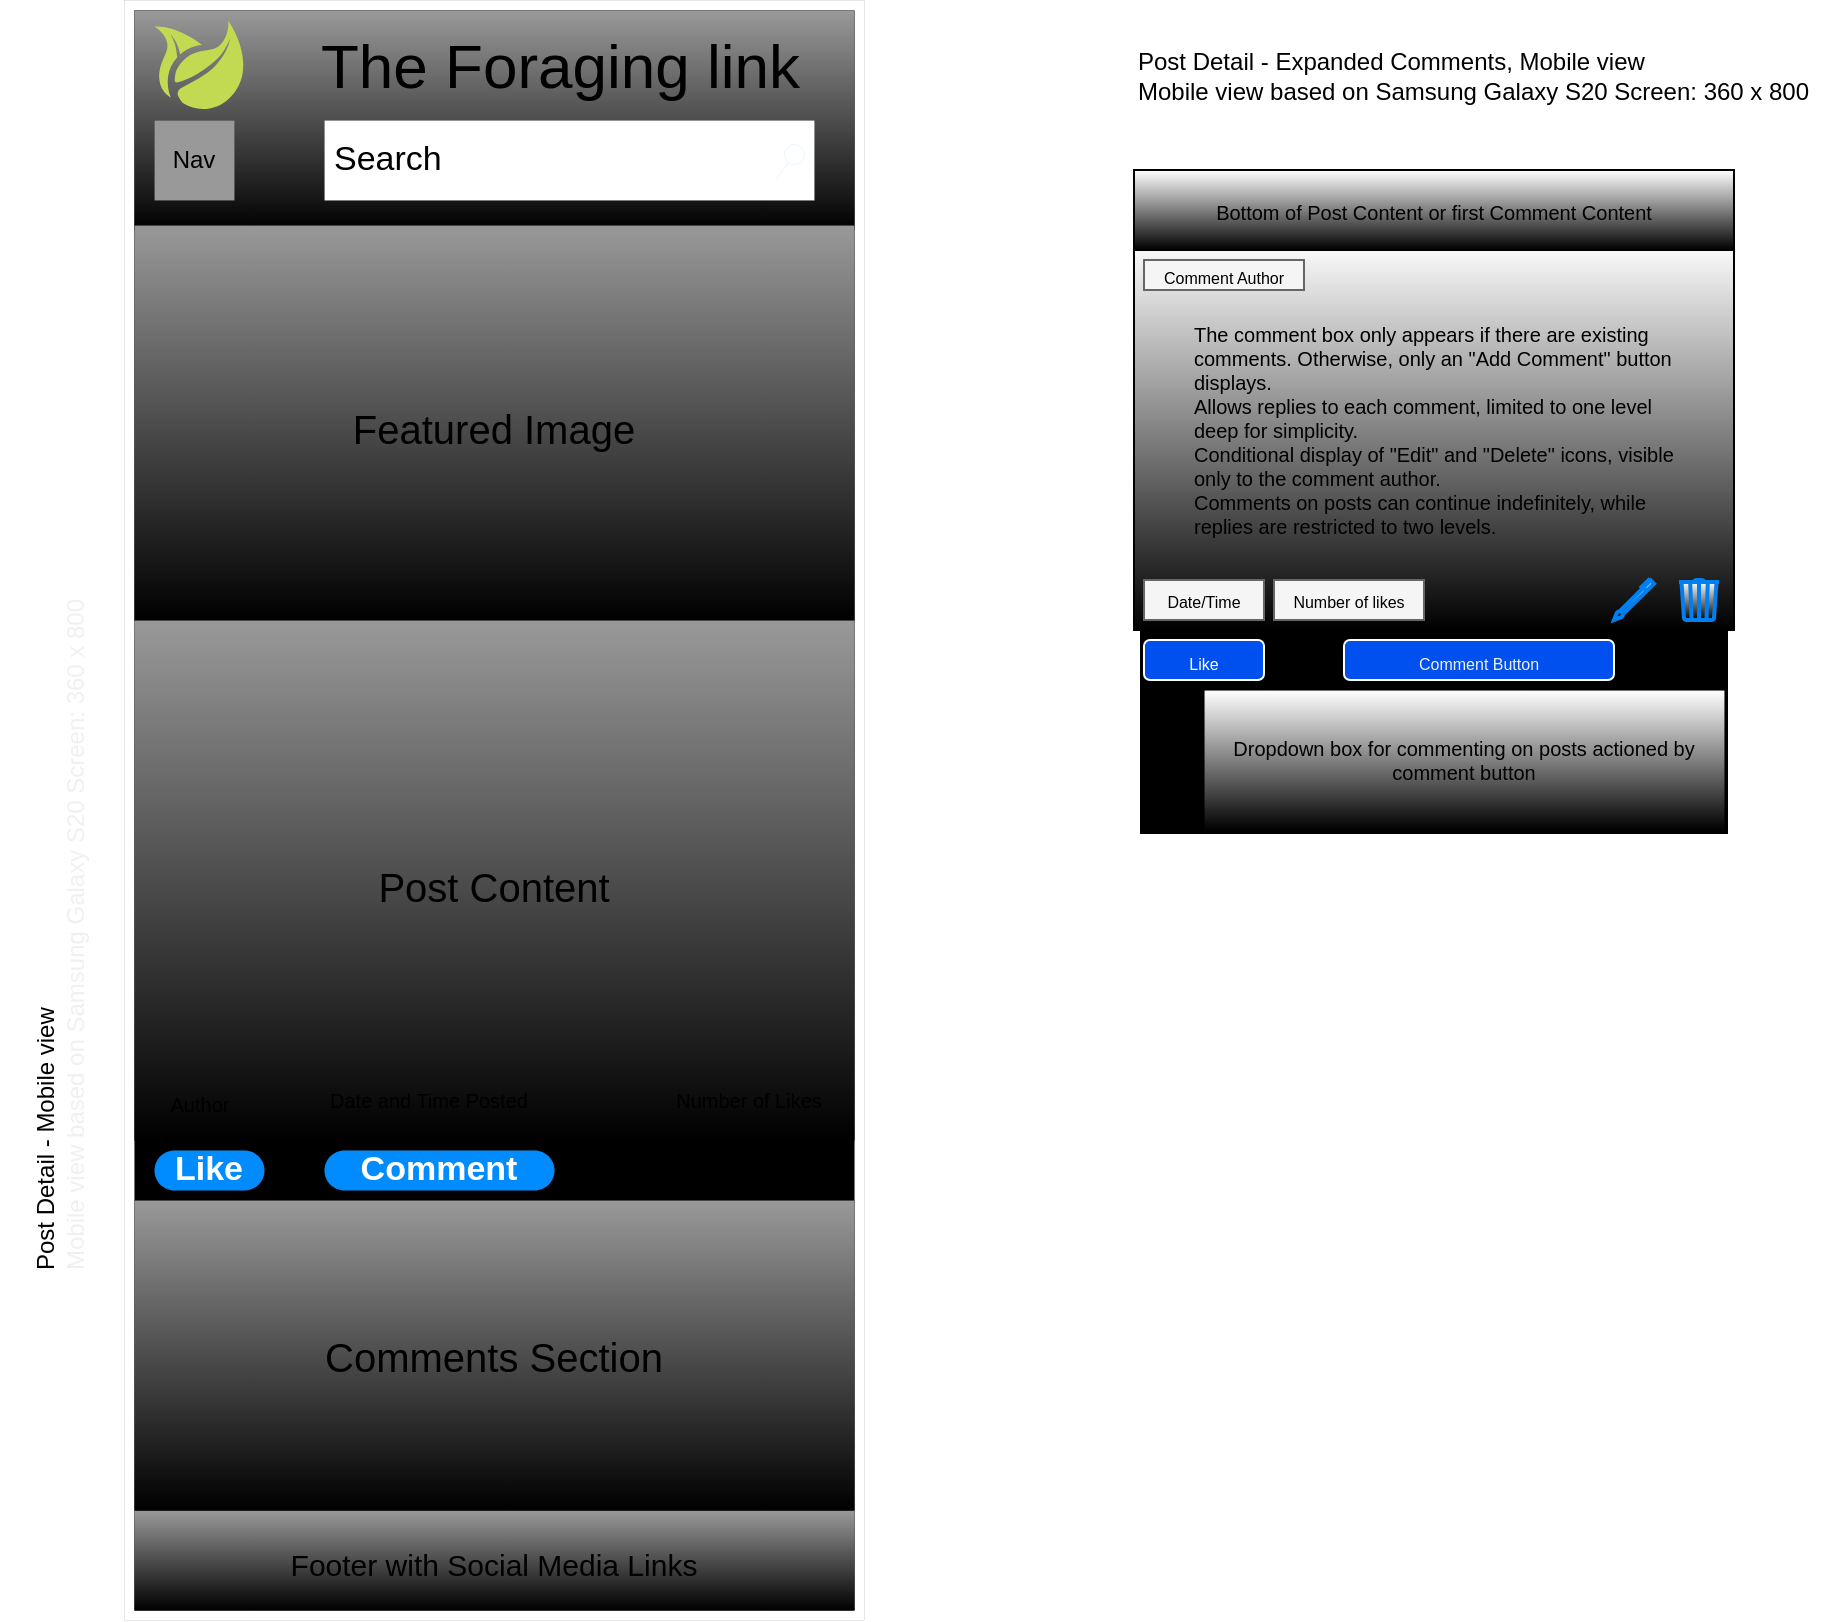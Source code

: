 <mxfile>
    <diagram id="5pHp6l1Uz-cJNWnu8SsC" name="Page-1">
        <mxGraphModel dx="2785" dy="1020" grid="1" gridSize="5" guides="1" tooltips="1" connect="1" arrows="1" fold="1" page="1" pageScale="1" pageWidth="1169" pageHeight="827" math="0" shadow="0">
            <root>
                <mxCell id="0"/>
                <mxCell id="1" parent="0"/>
                <mxCell id="89" value="" style="rounded=0;whiteSpace=wrap;html=1;labelBackgroundColor=none;strokeColor=#000000;strokeWidth=0;fontSize=20;fontColor=#000000;fillColor=#FFFFFF;gradientColor=none;movable=0;resizable=0;rotatable=0;deletable=0;editable=0;connectable=0;" parent="1" vertex="1">
                    <mxGeometry x="-1105" y="5" width="370" height="810" as="geometry"/>
                </mxCell>
                <mxCell id="16" value="" style="rounded=0;whiteSpace=wrap;html=1;verticalAlign=bottom;movable=0;resizable=0;rotatable=0;deletable=0;editable=0;connectable=0;fillColor=#000000;strokeColor=#000000;gradientColor=none;strokeWidth=0;" parent="1" vertex="1">
                    <mxGeometry x="-1100" y="10" width="360" height="800" as="geometry"/>
                </mxCell>
                <mxCell id="63" value="&lt;div style=&quot;&quot;&gt;&lt;br&gt;&lt;/div&gt;&lt;font style=&quot;font-size: 12px;&quot;&gt;&lt;div style=&quot;&quot;&gt;&lt;span style=&quot;&quot;&gt;Post Detail - Mobile view&lt;/span&gt;&lt;/div&gt;&lt;span style=&quot;border-color: rgb(0, 0, 0); color: rgb(240, 240, 240); font-family: Helvetica; font-style: normal; font-variant-ligatures: normal; font-variant-caps: normal; letter-spacing: normal; orphans: 2; text-indent: 0px; text-transform: none; widows: 2; word-spacing: 0px; -webkit-text-stroke-width: 0px; background-color: rgb(42, 37, 47);&quot;&gt;&lt;div style=&quot;&quot;&gt;Mobile view based on Samsung Galaxy S20 Screen: 360 x 800&lt;/div&gt;&lt;/span&gt;&lt;/font&gt;&lt;div style=&quot;&quot;&gt;&lt;br&gt;&lt;/div&gt;" style="text;html=1;align=left;verticalAlign=middle;resizable=0;points=[];autosize=1;strokeColor=none;fillColor=none;fontStyle=0;movable=0;rotatable=0;deletable=0;editable=0;connectable=0;horizontal=1;rotation=270;" parent="1" vertex="1">
                    <mxGeometry x="-1315" y="440" width="355" height="50" as="geometry"/>
                </mxCell>
                <mxCell id="64" value="&lt;div style=&quot;font-size: 12px;&quot;&gt;&lt;span style=&quot;font-size: 12px; background-color: initial;&quot;&gt;Post Detail - Expanded Comments, Mobile view&lt;/span&gt;&lt;/div&gt;&lt;span style=&quot;font-size: 12px;&quot;&gt;Mobile view based on Samsung Galaxy S20 Screen: 360 x 800&lt;/span&gt;" style="text;html=1;align=left;verticalAlign=middle;resizable=0;points=[];autosize=1;strokeColor=none;fillColor=none;fontSize=12;fontStyle=0;movable=0;rotatable=0;deletable=0;editable=0;connectable=0;" parent="1" vertex="1">
                    <mxGeometry x="-600" y="5" width="355" height="75" as="geometry"/>
                </mxCell>
                <mxCell id="73" value="" style="rounded=0;whiteSpace=wrap;html=1;gradientColor=default;strokeWidth=0;movable=0;resizable=0;rotatable=0;deletable=0;editable=0;connectable=0;fillColor=#999999;strokeColor=#000000;" parent="1" vertex="1">
                    <mxGeometry x="-1100" y="10" width="360" height="110" as="geometry"/>
                </mxCell>
                <mxCell id="74" value="" style="dashed=0;outlineConnect=0;html=1;align=center;labelPosition=center;verticalLabelPosition=bottom;verticalAlign=top;shape=mxgraph.weblogos.freshbump;fillColor=#C2D952;strokeColor=none;strokeWidth=0;movable=0;resizable=0;rotatable=0;deletable=0;editable=0;connectable=0;" parent="1" vertex="1">
                    <mxGeometry x="-1090" y="15" width="45" height="45" as="geometry"/>
                </mxCell>
                <mxCell id="75" value="Nav" style="whiteSpace=wrap;html=1;aspect=fixed;strokeWidth=0;fillColor=#999999;gradientColor=none;strokeColor=#000000;fontColor=#000000;movable=0;resizable=0;rotatable=0;deletable=0;editable=0;connectable=0;" parent="1" vertex="1">
                    <mxGeometry x="-1090" y="65" width="40" height="40" as="geometry"/>
                </mxCell>
                <mxCell id="76" value="&lt;span style=&quot;font-family: Helvetica; font-size: 31px; font-style: normal; font-variant-ligatures: normal; font-variant-caps: normal; font-weight: 400; letter-spacing: normal; orphans: 2; text-indent: 0px; text-transform: none; widows: 2; word-spacing: 0px; -webkit-text-stroke-width: 0px; text-decoration-thickness: initial; text-decoration-style: initial; text-decoration-color: initial; float: none; display: inline !important;&quot;&gt;The Foraging link&lt;/span&gt;" style="text;html=1;strokeColor=none;fillColor=none;align=right;verticalAlign=middle;whiteSpace=wrap;rounded=0;strokeWidth=0;fontColor=#000000;fontSize=31;movable=0;resizable=0;rotatable=0;deletable=0;editable=0;connectable=0;" parent="1" vertex="1">
                    <mxGeometry x="-1040" y="11.25" width="275" height="52.5" as="geometry"/>
                </mxCell>
                <mxCell id="77" value="Search" style="strokeWidth=0;shadow=0;dashed=0;align=center;html=1;shape=mxgraph.mockup.forms.searchBox;mainText=;strokeColor2=#008cff;fontSize=17;align=left;spacingLeft=3;labelBackgroundColor=none;movable=0;resizable=0;rotatable=0;deletable=0;editable=0;connectable=0;" parent="1" vertex="1">
                    <mxGeometry x="-1005" y="65" width="245" height="40" as="geometry"/>
                </mxCell>
                <mxCell id="78" value="&lt;font style=&quot;font-size: 20px;&quot;&gt;Featured Image&lt;/font&gt;" style="rounded=0;whiteSpace=wrap;html=1;labelBackgroundColor=none;strokeColor=#000000;strokeWidth=0;fontSize=31;fontColor=#000000;fillColor=#999999;gradientColor=default;movable=0;resizable=0;rotatable=0;deletable=0;editable=0;connectable=0;" parent="1" vertex="1">
                    <mxGeometry x="-1100" y="117.5" width="360" height="197.5" as="geometry"/>
                </mxCell>
                <mxCell id="79" value="&lt;font style=&quot;font-size: 20px;&quot;&gt;Post Content&lt;/font&gt;" style="rounded=0;whiteSpace=wrap;html=1;labelBackgroundColor=none;strokeColor=#000000;strokeWidth=0;fontSize=31;fontColor=#000000;fillColor=#999999;gradientColor=default;movable=0;resizable=0;rotatable=0;deletable=0;editable=0;connectable=0;" parent="1" vertex="1">
                    <mxGeometry x="-1100" y="315" width="360" height="260" as="geometry"/>
                </mxCell>
                <mxCell id="81" value="" style="rounded=0;whiteSpace=wrap;html=1;labelBackgroundColor=none;strokeColor=#000000;strokeWidth=0;fontSize=20;fontColor=#000000;fillColor=#999999;gradientColor=default;movable=0;resizable=0;rotatable=0;deletable=0;editable=0;connectable=0;" parent="1" vertex="1">
                    <mxGeometry x="-1100" y="760" width="360" height="50" as="geometry"/>
                </mxCell>
                <mxCell id="82" value="&lt;font style=&quot;font-size: 15px;&quot;&gt;Footer with Social Media Links&lt;/font&gt;" style="text;html=1;strokeColor=none;fillColor=none;align=center;verticalAlign=middle;whiteSpace=wrap;rounded=0;labelBackgroundColor=none;strokeWidth=0;fontSize=20;fontColor=#000000;movable=0;resizable=0;rotatable=0;deletable=0;editable=0;connectable=0;" parent="1" vertex="1">
                    <mxGeometry x="-1095" y="775" width="350" height="20" as="geometry"/>
                </mxCell>
                <mxCell id="83" value="Like" style="strokeWidth=0;shadow=0;dashed=0;align=center;html=1;shape=mxgraph.mockup.buttons.button;strokeColor=#666666;fontColor=#ffffff;mainText=;buttonStyle=round;fontSize=17;fontStyle=1;fillColor=#008cff;whiteSpace=wrap;labelBackgroundColor=none;movable=0;resizable=0;rotatable=0;deletable=0;editable=0;connectable=0;" parent="1" vertex="1">
                    <mxGeometry x="-1090" y="580" width="55" height="20" as="geometry"/>
                </mxCell>
                <mxCell id="84" value="Comment" style="strokeWidth=0;shadow=0;dashed=0;align=center;html=1;shape=mxgraph.mockup.buttons.button;strokeColor=#666666;fontColor=#ffffff;mainText=;buttonStyle=round;fontSize=17;fontStyle=1;fillColor=#008cff;whiteSpace=wrap;labelBackgroundColor=none;movable=0;resizable=0;rotatable=0;deletable=0;editable=0;connectable=0;" parent="1" vertex="1">
                    <mxGeometry x="-1005" y="580" width="115" height="20" as="geometry"/>
                </mxCell>
                <mxCell id="85" value="&lt;font style=&quot;font-size: 10px;&quot;&gt;Author&lt;/font&gt;" style="text;html=1;strokeColor=none;fillColor=none;align=center;verticalAlign=middle;whiteSpace=wrap;rounded=0;labelBackgroundColor=none;strokeWidth=0;fontSize=15;fontColor=#000000;movable=0;resizable=0;rotatable=0;deletable=0;editable=0;connectable=0;" parent="1" vertex="1">
                    <mxGeometry x="-1097.5" y="540" width="60" height="30" as="geometry"/>
                </mxCell>
                <mxCell id="86" value="Date and Time Posted" style="text;html=1;strokeColor=none;fillColor=none;align=center;verticalAlign=middle;whiteSpace=wrap;rounded=0;labelBackgroundColor=none;strokeWidth=0;fontSize=10;fontColor=#000000;movable=0;resizable=0;rotatable=0;deletable=0;editable=0;connectable=0;" parent="1" vertex="1">
                    <mxGeometry x="-1020" y="540" width="135" height="30" as="geometry"/>
                </mxCell>
                <mxCell id="87" value="Number of Likes" style="text;html=1;strokeColor=none;fillColor=none;align=center;verticalAlign=middle;whiteSpace=wrap;rounded=0;labelBackgroundColor=none;strokeWidth=0;fontSize=10;fontColor=#000000;movable=0;resizable=0;rotatable=0;deletable=0;editable=0;connectable=0;" parent="1" vertex="1">
                    <mxGeometry x="-835" y="540" width="85" height="30" as="geometry"/>
                </mxCell>
                <mxCell id="88" value="&lt;font style=&quot;font-size: 20px;&quot;&gt;Comments Section&lt;/font&gt;" style="rounded=0;whiteSpace=wrap;html=1;labelBackgroundColor=none;strokeColor=#000000;strokeWidth=0;fontSize=10;fontColor=#000000;fillColor=#999999;gradientColor=default;movable=0;resizable=0;rotatable=0;deletable=0;editable=0;connectable=0;" parent="1" vertex="1">
                    <mxGeometry x="-1100" y="605" width="360" height="155" as="geometry"/>
                </mxCell>
                <mxCell id="90" value="" style="rounded=0;whiteSpace=wrap;html=1;strokeColor=#FFFFFF;strokeWidth=6;fontSize=40;fillColor=#000000;movable=0;resizable=0;rotatable=0;deletable=0;editable=0;connectable=0;" vertex="1" parent="1">
                    <mxGeometry x="-600" y="90" width="300" height="335" as="geometry"/>
                </mxCell>
                <mxCell id="91" value="&lt;p style=&quot;font-size: 21px;&quot;&gt;&lt;/p&gt;" style="rounded=0;whiteSpace=wrap;html=1;fontSize=21;fontColor=#000000;gradientColor=default;movable=0;resizable=0;rotatable=0;deletable=0;editable=0;connectable=0;verticalAlign=middle;align=left;spacingLeft=100;" vertex="1" parent="1">
                    <mxGeometry x="-600" y="125" width="300" height="195" as="geometry"/>
                </mxCell>
                <mxCell id="92" value="&lt;font style=&quot;font-size: 8px;&quot;&gt;Like&lt;/font&gt;" style="rounded=1;whiteSpace=wrap;html=1;strokeColor=#FFFFFF;strokeWidth=1;fontSize=8;fillColor=#0050ef;fontColor=#ffffff;verticalAlign=bottom;movable=0;resizable=0;rotatable=0;deletable=0;editable=0;connectable=0;" vertex="1" parent="1">
                    <mxGeometry x="-595" y="325" width="60" height="20" as="geometry"/>
                </mxCell>
                <mxCell id="93" value="&lt;font style=&quot;font-size: 10px;&quot;&gt;Bottom of Post Content or first Comment Content&lt;/font&gt;" style="rounded=0;whiteSpace=wrap;html=1;strokeColor=default;strokeWidth=1;fontSize=50;fillColor=default;horizontal=1;verticalAlign=bottom;movable=0;resizable=0;rotatable=0;deletable=0;editable=0;connectable=0;gradientColor=default;fontColor=#000000;" vertex="1" parent="1">
                    <mxGeometry x="-600" y="90" width="300" height="40" as="geometry"/>
                </mxCell>
                <mxCell id="96" value="&lt;font style=&quot;font-size: 8px;&quot;&gt;Comment Author&lt;/font&gt;" style="text;html=1;strokeColor=#666666;fillColor=#f5f5f5;align=center;verticalAlign=middle;whiteSpace=wrap;rounded=0;fontSize=10;fontColor=#000000;movable=0;resizable=0;rotatable=0;deletable=0;editable=0;connectable=0;" vertex="1" parent="1">
                    <mxGeometry x="-595" y="135" width="80" height="15" as="geometry"/>
                </mxCell>
                <mxCell id="97" value="&lt;font style=&quot;font-size: 8px;&quot;&gt;Number of likes&lt;/font&gt;" style="text;html=1;strokeColor=#666666;fillColor=#f5f5f5;align=center;verticalAlign=middle;whiteSpace=wrap;rounded=0;fontSize=10;fontColor=#000000;movable=0;resizable=0;rotatable=0;deletable=0;editable=0;connectable=0;" vertex="1" parent="1">
                    <mxGeometry x="-530" y="295" width="75" height="20" as="geometry"/>
                </mxCell>
                <mxCell id="98" value="&lt;font style=&quot;font-size: 8px;&quot;&gt;Date/Time&lt;/font&gt;" style="text;html=1;strokeColor=#666666;fillColor=#f5f5f5;align=center;verticalAlign=middle;whiteSpace=wrap;rounded=0;fontSize=10;fontColor=#000000;movable=0;resizable=0;rotatable=0;deletable=0;editable=0;connectable=0;" vertex="1" parent="1">
                    <mxGeometry x="-595" y="295" width="60" height="20" as="geometry"/>
                </mxCell>
                <mxCell id="99" value="&lt;span style=&quot;color: rgb(240, 240, 240); font-size: 8px;&quot;&gt;Comment Button&lt;/span&gt;" style="rounded=1;whiteSpace=wrap;html=1;strokeColor=#FFFFFF;strokeWidth=1;fontSize=8;fillColor=#0050ef;fontColor=#ffffff;verticalAlign=bottom;movable=0;resizable=0;rotatable=0;deletable=0;editable=0;connectable=0;" vertex="1" parent="1">
                    <mxGeometry x="-495" y="325" width="135" height="20" as="geometry"/>
                </mxCell>
                <mxCell id="100" value="&lt;span style=&quot;font-size: 10px;&quot;&gt;Dropdown box for commenting on posts actioned by comment button&lt;/span&gt;" style="rounded=0;whiteSpace=wrap;html=1;fontFamily=Helvetica;fontSize=10;fontColor=#000000;gradientColor=default;verticalAlign=middle;align=center;movable=0;resizable=0;rotatable=0;deletable=0;editable=0;connectable=0;strokeWidth=0;" vertex="1" parent="1">
                    <mxGeometry x="-565" y="350" width="260" height="70" as="geometry"/>
                </mxCell>
                <mxCell id="101" value="&lt;p style=&quot;font-size: 10px;&quot;&gt;&lt;/p&gt;&lt;p style=&quot;font-size: 10px;&quot;&gt;The comment box only appears if there are existing comments. Otherwise, only an &quot;Add Comment&quot; button displays.&lt;span style=&quot;background-color: initial; font-size: 10px;&quot;&gt;&lt;br style=&quot;font-size: 10px;&quot;&gt;Allows replies to each comment, limited to one level deep for simplicity.&lt;/span&gt;&lt;span style=&quot;background-color: initial; font-size: 10px;&quot;&gt;&lt;br style=&quot;font-size: 10px;&quot;&gt;Conditional display of &quot;Edit&quot; and &quot;Delete&quot; icons, visible only to the comment author.&lt;/span&gt;&lt;span style=&quot;background-color: initial; font-size: 10px;&quot;&gt;&lt;br style=&quot;font-size: 10px;&quot;&gt;Comments on posts can continue indefinitely, while replies are restricted to two levels.&lt;/span&gt;&lt;/p&gt;" style="text;whiteSpace=wrap;html=1;fontSize=10;fontFamily=Helvetica;fontColor=#000000;movable=0;resizable=0;rotatable=0;deletable=0;editable=0;connectable=0;strokeColor=none;strokeWidth=0;spacingLeft=0;verticalAlign=middle;" vertex="1" parent="1">
                    <mxGeometry x="-572.5" y="155" width="245" height="130" as="geometry"/>
                </mxCell>
                <mxCell id="106" value="" style="html=1;verticalLabelPosition=bottom;align=center;labelBackgroundColor=#ffffff;verticalAlign=top;strokeWidth=2;strokeColor=#0080F0;shadow=0;dashed=0;shape=mxgraph.ios7.icons.pen;fontSize=8;gradientColor=default;movable=0;resizable=0;rotatable=0;deletable=0;editable=0;connectable=0;" vertex="1" parent="1">
                    <mxGeometry x="-360" y="295" width="20" height="20" as="geometry"/>
                </mxCell>
                <mxCell id="107" value="" style="html=1;verticalLabelPosition=bottom;align=center;labelBackgroundColor=#ffffff;verticalAlign=top;strokeWidth=2;strokeColor=#0080F0;shadow=0;dashed=0;shape=mxgraph.ios7.icons.trashcan;fontSize=8;gradientColor=default;movable=0;resizable=0;rotatable=0;deletable=0;editable=0;connectable=0;" vertex="1" parent="1">
                    <mxGeometry x="-327.5" y="295" width="20" height="20" as="geometry"/>
                </mxCell>
            </root>
        </mxGraphModel>
    </diagram>
</mxfile>
